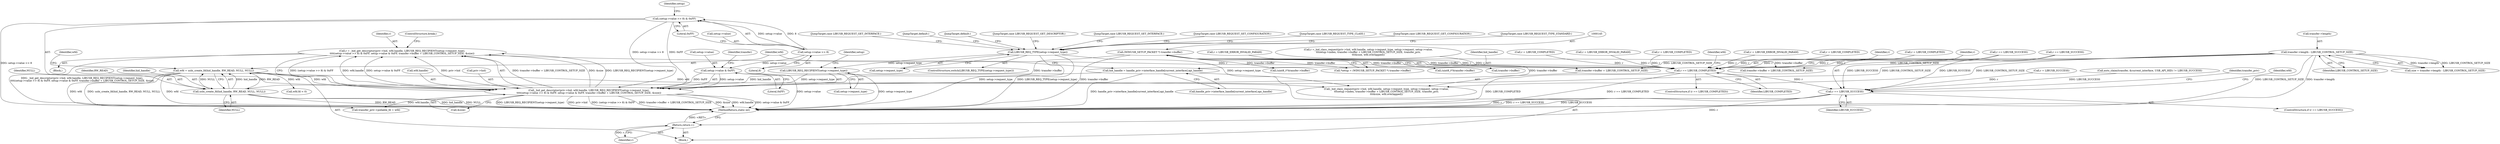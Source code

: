 digraph "1_Chrome_ac149a8d4371c0e01e0934fdd57b09e86f96b5b9_25@integer" {
"1000251" [label="(Call,r = _hid_get_descriptor(priv->hid, wfd.handle, LIBUSB_REQ_RECIPIENT(setup->request_type),\n\t\t\t\t(setup->value >> 8) & 0xFF, setup->value & 0xFF, transfer->buffer + LIBUSB_CONTROL_SETUP_SIZE, &size))"];
"1000253" [label="(Call,_hid_get_descriptor(priv->hid, wfd.handle, LIBUSB_REQ_RECIPIENT(setup->request_type),\n\t\t\t\t(setup->value >> 8) & 0xFF, setup->value & 0xFF, transfer->buffer + LIBUSB_CONTROL_SETUP_SIZE, &size))"];
"1000222" [label="(Call,wfd = usbi_create_fd(hid_handle, RW_READ, NULL, NULL))"];
"1000224" [label="(Call,usbi_create_fd(hid_handle, RW_READ, NULL, NULL))"];
"1000213" [label="(Call,hid_handle = handle_priv->interface_handle[current_interface].api_handle)"];
"1000260" [label="(Call,LIBUSB_REQ_RECIPIENT(setup->request_type))"];
"1000239" [label="(Call,LIBUSB_REQ_TYPE(setup->request_type))"];
"1000264" [label="(Call,(setup->value >> 8) & 0xFF)"];
"1000265" [label="(Call,setup->value >> 8)"];
"1000271" [label="(Call,setup->value & 0xFF)"];
"1000144" [label="(Call,(WINUSB_SETUP_PACKET *) transfer->buffer)"];
"1000175" [label="(Call,transfer->length - LIBUSB_CONTROL_SETUP_SIZE)"];
"1000430" [label="(Call,r == LIBUSB_COMPLETED)"];
"1000454" [label="(Call,r == LIBUSB_SUCCESS)"];
"1000475" [label="(Return,return r;)"];
"1000283" [label="(ControlStructure,break;)"];
"1000224" [label="(Call,usbi_create_fd(hid_handle, RW_READ, NULL, NULL))"];
"1000227" [label="(Identifier,NULL)"];
"1000388" [label="(Call,r =_hid_class_request(priv->hid, wfd.handle, setup->request_type, setup->request, setup->value,\n\t\t\tsetup->index, transfer->buffer + LIBUSB_CONTROL_SETUP_SIZE, transfer_priv,\n\t\t\t&size, wfd.overlapped))"];
"1000226" [label="(Identifier,RW_READ)"];
"1000275" [label="(Literal,0xFF)"];
"1000252" [label="(Identifier,r)"];
"1000264" [label="(Call,(setup->value >> 8) & 0xFF)"];
"1000458" [label="(Call,transfer_priv->pollable_fd = wfd)"];
"1000257" [label="(Call,wfd.handle)"];
"1000250" [label="(JumpTarget,case LIBUSB_REQUEST_GET_DESCRIPTOR:)"];
"1000272" [label="(Call,setup->value)"];
"1000213" [label="(Call,hid_handle = handle_priv->interface_handle[current_interface].api_handle)"];
"1000432" [label="(Identifier,LIBUSB_COMPLETED)"];
"1000260" [label="(Call,LIBUSB_REQ_RECIPIENT(setup->request_type))"];
"1000175" [label="(Call,transfer->length - LIBUSB_CONTROL_SETUP_SIZE)"];
"1000456" [label="(Identifier,LIBUSB_SUCCESS)"];
"1000312" [label="(Call,r = LIBUSB_COMPLETED)"];
"1000450" [label="(Call,r = LIBUSB_SUCCESS)"];
"1000225" [label="(Identifier,hid_handle)"];
"1000355" [label="(JumpTarget,case LIBUSB_REQUEST_SET_INTERFACE:)"];
"1000179" [label="(Identifier,LIBUSB_CONTROL_SETUP_SIZE)"];
"1000222" [label="(Call,wfd = usbi_create_fd(hid_handle, RW_READ, NULL, NULL))"];
"1000316" [label="(JumpTarget,case LIBUSB_REQUEST_SET_CONFIGURATION:)"];
"1000270" [label="(Literal,0xFF)"];
"1000460" [label="(Identifier,transfer_priv)"];
"1000173" [label="(Call,size = transfer->length - LIBUSB_CONTROL_SETUP_SIZE)"];
"1000265" [label="(Call,setup->value >> 8)"];
"1000253" [label="(Call,_hid_get_descriptor(priv->hid, wfd.handle, LIBUSB_REQ_RECIPIENT(setup->request_type),\n\t\t\t\t(setup->value >> 8) & 0xFF, setup->value & 0xFF, transfer->buffer + LIBUSB_CONTROL_SETUP_SIZE, &size))"];
"1000230" [label="(Call,wfd.fd < 0)"];
"1000429" [label="(ControlStructure,if (r == LIBUSB_COMPLETED))"];
"1000261" [label="(Call,setup->request_type)"];
"1000144" [label="(Call,(WINUSB_SETUP_PACKET *) transfer->buffer)"];
"1000382" [label="(Call,r = LIBUSB_ERROR_INVALID_PARAM)"];
"1000387" [label="(JumpTarget,case LIBUSB_REQUEST_TYPE_CLASS:)"];
"1000284" [label="(JumpTarget,case LIBUSB_REQUEST_GET_CONFIGURATION:)"];
"1000326" [label="(Call,r = LIBUSB_COMPLETED)"];
"1000437" [label="(Identifier,wfd)"];
"1000228" [label="(Identifier,NULL)"];
"1000303" [label="(Call,(uint8_t*)transfer->buffer)"];
"1000232" [label="(Identifier,wfd)"];
"1000334" [label="(Call,r = LIBUSB_ERROR_INVALID_PARAM)"];
"1000474" [label="(Identifier,wfd)"];
"1000267" [label="(Identifier,setup)"];
"1000409" [label="(Call,transfer->buffer + LIBUSB_CONTROL_SETUP_SIZE)"];
"1000254" [label="(Call,priv->hid)"];
"1000455" [label="(Identifier,r)"];
"1000476" [label="(Identifier,r)"];
"1000200" [label="(Call,auto_claim(transfer, &current_interface, USB_API_HID) != LIBUSB_SUCCESS)"];
"1000142" [label="(Call,*setup = (WINUSB_SETUP_PACKET *) transfer->buffer)"];
"1000269" [label="(Literal,8)"];
"1000266" [label="(Call,setup->value)"];
"1000240" [label="(Call,setup->request_type)"];
"1000344" [label="(Call,(uint8_t*)transfer->buffer)"];
"1000475" [label="(Return,return r;)"];
"1000374" [label="(Call,r = LIBUSB_COMPLETED)"];
"1000244" [label="(JumpTarget,case LIBUSB_REQUEST_TYPE_STANDARD:)"];
"1000176" [label="(Call,transfer->length)"];
"1000431" [label="(Identifier,r)"];
"1000146" [label="(Call,transfer->buffer)"];
"1000351" [label="(Call,r = LIBUSB_COMPLETED)"];
"1000271" [label="(Call,setup->value & 0xFF)"];
"1000238" [label="(ControlStructure,switch(LIBUSB_REQ_TYPE(setup->request_type)))"];
"1000223" [label="(Identifier,wfd)"];
"1000276" [label="(Call,transfer->buffer + LIBUSB_CONTROL_SETUP_SIZE)"];
"1000294" [label="(Call,r == LIBUSB_SUCCESS)"];
"1000338" [label="(JumpTarget,case LIBUSB_REQUEST_GET_INTERFACE:)"];
"1000378" [label="(JumpTarget,default:)"];
"1000239" [label="(Call,LIBUSB_REQ_TYPE(setup->request_type))"];
"1000477" [label="(MethodReturn,static int)"];
"1000454" [label="(Call,r == LIBUSB_SUCCESS)"];
"1000390" [label="(Call,_hid_class_request(priv->hid, wfd.handle, setup->request_type, setup->request, setup->value,\n\t\t\tsetup->index, transfer->buffer + LIBUSB_CONTROL_SETUP_SIZE, transfer_priv,\n\t\t\t&size, wfd.overlapped))"];
"1000251" [label="(Call,r = _hid_get_descriptor(priv->hid, wfd.handle, LIBUSB_REQ_RECIPIENT(setup->request_type),\n\t\t\t\t(setup->value >> 8) & 0xFF, setup->value & 0xFF, transfer->buffer + LIBUSB_CONTROL_SETUP_SIZE, &size))"];
"1000453" [label="(ControlStructure,if (r == LIBUSB_SUCCESS))"];
"1000214" [label="(Identifier,hid_handle)"];
"1000281" [label="(Call,&size)"];
"1000249" [label="(Block,)"];
"1000370" [label="(Call,r == LIBUSB_SUCCESS)"];
"1000103" [label="(Block,)"];
"1000273" [label="(Identifier,setup)"];
"1000425" [label="(Call,r = LIBUSB_ERROR_INVALID_PARAM)"];
"1000215" [label="(Call,handle_priv->interface_handle[current_interface].api_handle)"];
"1000430" [label="(Call,r == LIBUSB_COMPLETED)"];
"1000421" [label="(JumpTarget,default:)"];
"1000278" [label="(Identifier,transfer)"];
"1000251" -> "1000249"  [label="AST: "];
"1000251" -> "1000253"  [label="CFG: "];
"1000252" -> "1000251"  [label="AST: "];
"1000253" -> "1000251"  [label="AST: "];
"1000283" -> "1000251"  [label="CFG: "];
"1000251" -> "1000477"  [label="DDG: _hid_get_descriptor(priv->hid, wfd.handle, LIBUSB_REQ_RECIPIENT(setup->request_type),\n\t\t\t\t(setup->value >> 8) & 0xFF, setup->value & 0xFF, transfer->buffer + LIBUSB_CONTROL_SETUP_SIZE, &size)"];
"1000253" -> "1000251"  [label="DDG: (setup->value >> 8) & 0xFF"];
"1000253" -> "1000251"  [label="DDG: priv->hid"];
"1000253" -> "1000251"  [label="DDG: setup->value & 0xFF"];
"1000253" -> "1000251"  [label="DDG: wfd.handle"];
"1000253" -> "1000251"  [label="DDG: transfer->buffer + LIBUSB_CONTROL_SETUP_SIZE"];
"1000253" -> "1000251"  [label="DDG: &size"];
"1000253" -> "1000251"  [label="DDG: LIBUSB_REQ_RECIPIENT(setup->request_type)"];
"1000251" -> "1000430"  [label="DDG: r"];
"1000253" -> "1000281"  [label="CFG: "];
"1000254" -> "1000253"  [label="AST: "];
"1000257" -> "1000253"  [label="AST: "];
"1000260" -> "1000253"  [label="AST: "];
"1000264" -> "1000253"  [label="AST: "];
"1000271" -> "1000253"  [label="AST: "];
"1000276" -> "1000253"  [label="AST: "];
"1000281" -> "1000253"  [label="AST: "];
"1000253" -> "1000477"  [label="DDG: LIBUSB_REQ_RECIPIENT(setup->request_type)"];
"1000253" -> "1000477"  [label="DDG: priv->hid"];
"1000253" -> "1000477"  [label="DDG: (setup->value >> 8) & 0xFF"];
"1000253" -> "1000477"  [label="DDG: transfer->buffer + LIBUSB_CONTROL_SETUP_SIZE"];
"1000253" -> "1000477"  [label="DDG: &size"];
"1000253" -> "1000477"  [label="DDG: wfd.handle"];
"1000253" -> "1000477"  [label="DDG: setup->value & 0xFF"];
"1000222" -> "1000253"  [label="DDG: wfd"];
"1000260" -> "1000253"  [label="DDG: setup->request_type"];
"1000264" -> "1000253"  [label="DDG: setup->value >> 8"];
"1000264" -> "1000253"  [label="DDG: 0xFF"];
"1000271" -> "1000253"  [label="DDG: setup->value"];
"1000271" -> "1000253"  [label="DDG: 0xFF"];
"1000144" -> "1000253"  [label="DDG: transfer->buffer"];
"1000175" -> "1000253"  [label="DDG: LIBUSB_CONTROL_SETUP_SIZE"];
"1000253" -> "1000458"  [label="DDG: wfd.handle"];
"1000222" -> "1000103"  [label="AST: "];
"1000222" -> "1000224"  [label="CFG: "];
"1000223" -> "1000222"  [label="AST: "];
"1000224" -> "1000222"  [label="AST: "];
"1000232" -> "1000222"  [label="CFG: "];
"1000222" -> "1000477"  [label="DDG: wfd"];
"1000222" -> "1000477"  [label="DDG: usbi_create_fd(hid_handle, RW_READ, NULL, NULL)"];
"1000224" -> "1000222"  [label="DDG: hid_handle"];
"1000224" -> "1000222"  [label="DDG: RW_READ"];
"1000224" -> "1000222"  [label="DDG: NULL"];
"1000222" -> "1000230"  [label="DDG: wfd"];
"1000222" -> "1000390"  [label="DDG: wfd"];
"1000222" -> "1000458"  [label="DDG: wfd"];
"1000224" -> "1000228"  [label="CFG: "];
"1000225" -> "1000224"  [label="AST: "];
"1000226" -> "1000224"  [label="AST: "];
"1000227" -> "1000224"  [label="AST: "];
"1000228" -> "1000224"  [label="AST: "];
"1000224" -> "1000477"  [label="DDG: hid_handle"];
"1000224" -> "1000477"  [label="DDG: NULL"];
"1000224" -> "1000477"  [label="DDG: RW_READ"];
"1000213" -> "1000224"  [label="DDG: hid_handle"];
"1000213" -> "1000103"  [label="AST: "];
"1000213" -> "1000215"  [label="CFG: "];
"1000214" -> "1000213"  [label="AST: "];
"1000215" -> "1000213"  [label="AST: "];
"1000223" -> "1000213"  [label="CFG: "];
"1000213" -> "1000477"  [label="DDG: handle_priv->interface_handle[current_interface].api_handle"];
"1000260" -> "1000261"  [label="CFG: "];
"1000261" -> "1000260"  [label="AST: "];
"1000267" -> "1000260"  [label="CFG: "];
"1000260" -> "1000477"  [label="DDG: setup->request_type"];
"1000239" -> "1000260"  [label="DDG: setup->request_type"];
"1000239" -> "1000238"  [label="AST: "];
"1000239" -> "1000240"  [label="CFG: "];
"1000240" -> "1000239"  [label="AST: "];
"1000244" -> "1000239"  [label="CFG: "];
"1000250" -> "1000239"  [label="CFG: "];
"1000284" -> "1000239"  [label="CFG: "];
"1000316" -> "1000239"  [label="CFG: "];
"1000338" -> "1000239"  [label="CFG: "];
"1000355" -> "1000239"  [label="CFG: "];
"1000378" -> "1000239"  [label="CFG: "];
"1000387" -> "1000239"  [label="CFG: "];
"1000421" -> "1000239"  [label="CFG: "];
"1000239" -> "1000477"  [label="DDG: LIBUSB_REQ_TYPE(setup->request_type)"];
"1000239" -> "1000477"  [label="DDG: setup->request_type"];
"1000239" -> "1000390"  [label="DDG: setup->request_type"];
"1000264" -> "1000270"  [label="CFG: "];
"1000265" -> "1000264"  [label="AST: "];
"1000270" -> "1000264"  [label="AST: "];
"1000273" -> "1000264"  [label="CFG: "];
"1000264" -> "1000477"  [label="DDG: setup->value >> 8"];
"1000265" -> "1000264"  [label="DDG: setup->value"];
"1000265" -> "1000264"  [label="DDG: 8"];
"1000265" -> "1000269"  [label="CFG: "];
"1000266" -> "1000265"  [label="AST: "];
"1000269" -> "1000265"  [label="AST: "];
"1000270" -> "1000265"  [label="CFG: "];
"1000265" -> "1000271"  [label="DDG: setup->value"];
"1000271" -> "1000275"  [label="CFG: "];
"1000272" -> "1000271"  [label="AST: "];
"1000275" -> "1000271"  [label="AST: "];
"1000278" -> "1000271"  [label="CFG: "];
"1000271" -> "1000477"  [label="DDG: setup->value"];
"1000144" -> "1000142"  [label="AST: "];
"1000144" -> "1000146"  [label="CFG: "];
"1000145" -> "1000144"  [label="AST: "];
"1000146" -> "1000144"  [label="AST: "];
"1000142" -> "1000144"  [label="CFG: "];
"1000144" -> "1000477"  [label="DDG: transfer->buffer"];
"1000144" -> "1000142"  [label="DDG: transfer->buffer"];
"1000144" -> "1000276"  [label="DDG: transfer->buffer"];
"1000144" -> "1000303"  [label="DDG: transfer->buffer"];
"1000144" -> "1000344"  [label="DDG: transfer->buffer"];
"1000144" -> "1000390"  [label="DDG: transfer->buffer"];
"1000144" -> "1000409"  [label="DDG: transfer->buffer"];
"1000175" -> "1000173"  [label="AST: "];
"1000175" -> "1000179"  [label="CFG: "];
"1000176" -> "1000175"  [label="AST: "];
"1000179" -> "1000175"  [label="AST: "];
"1000173" -> "1000175"  [label="CFG: "];
"1000175" -> "1000477"  [label="DDG: LIBUSB_CONTROL_SETUP_SIZE"];
"1000175" -> "1000477"  [label="DDG: transfer->length"];
"1000175" -> "1000173"  [label="DDG: transfer->length"];
"1000175" -> "1000173"  [label="DDG: LIBUSB_CONTROL_SETUP_SIZE"];
"1000175" -> "1000276"  [label="DDG: LIBUSB_CONTROL_SETUP_SIZE"];
"1000175" -> "1000390"  [label="DDG: LIBUSB_CONTROL_SETUP_SIZE"];
"1000175" -> "1000409"  [label="DDG: LIBUSB_CONTROL_SETUP_SIZE"];
"1000430" -> "1000429"  [label="AST: "];
"1000430" -> "1000432"  [label="CFG: "];
"1000431" -> "1000430"  [label="AST: "];
"1000432" -> "1000430"  [label="AST: "];
"1000437" -> "1000430"  [label="CFG: "];
"1000455" -> "1000430"  [label="CFG: "];
"1000430" -> "1000477"  [label="DDG: LIBUSB_COMPLETED"];
"1000430" -> "1000477"  [label="DDG: r == LIBUSB_COMPLETED"];
"1000374" -> "1000430"  [label="DDG: r"];
"1000382" -> "1000430"  [label="DDG: r"];
"1000388" -> "1000430"  [label="DDG: r"];
"1000312" -> "1000430"  [label="DDG: r"];
"1000294" -> "1000430"  [label="DDG: r"];
"1000351" -> "1000430"  [label="DDG: r"];
"1000326" -> "1000430"  [label="DDG: r"];
"1000334" -> "1000430"  [label="DDG: r"];
"1000370" -> "1000430"  [label="DDG: r"];
"1000425" -> "1000430"  [label="DDG: r"];
"1000430" -> "1000454"  [label="DDG: r"];
"1000454" -> "1000453"  [label="AST: "];
"1000454" -> "1000456"  [label="CFG: "];
"1000455" -> "1000454"  [label="AST: "];
"1000456" -> "1000454"  [label="AST: "];
"1000460" -> "1000454"  [label="CFG: "];
"1000474" -> "1000454"  [label="CFG: "];
"1000454" -> "1000477"  [label="DDG: r"];
"1000454" -> "1000477"  [label="DDG: r == LIBUSB_SUCCESS"];
"1000454" -> "1000477"  [label="DDG: LIBUSB_SUCCESS"];
"1000450" -> "1000454"  [label="DDG: r"];
"1000294" -> "1000454"  [label="DDG: LIBUSB_SUCCESS"];
"1000200" -> "1000454"  [label="DDG: LIBUSB_SUCCESS"];
"1000370" -> "1000454"  [label="DDG: LIBUSB_SUCCESS"];
"1000454" -> "1000475"  [label="DDG: r"];
"1000475" -> "1000103"  [label="AST: "];
"1000475" -> "1000476"  [label="CFG: "];
"1000476" -> "1000475"  [label="AST: "];
"1000477" -> "1000475"  [label="CFG: "];
"1000475" -> "1000477"  [label="DDG: <RET>"];
"1000476" -> "1000475"  [label="DDG: r"];
}

